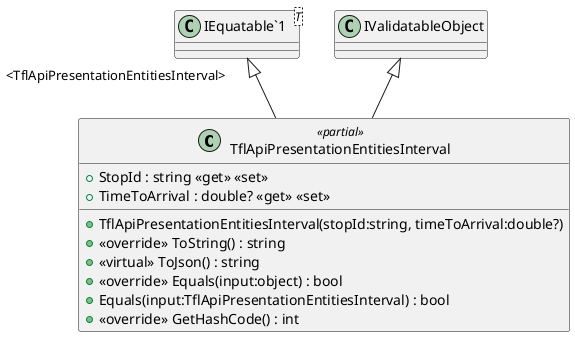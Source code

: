 @startuml
class TflApiPresentationEntitiesInterval <<partial>> {
    + TflApiPresentationEntitiesInterval(stopId:string, timeToArrival:double?)
    + StopId : string <<get>> <<set>>
    + TimeToArrival : double? <<get>> <<set>>
    + <<override>> ToString() : string
    + <<virtual>> ToJson() : string
    + <<override>> Equals(input:object) : bool
    + Equals(input:TflApiPresentationEntitiesInterval) : bool
    + <<override>> GetHashCode() : int
}
class "IEquatable`1"<T> {
}
"IEquatable`1" "<TflApiPresentationEntitiesInterval>" <|-- TflApiPresentationEntitiesInterval
IValidatableObject <|-- TflApiPresentationEntitiesInterval
@enduml

